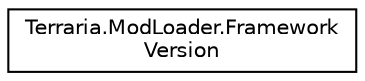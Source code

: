 digraph "Graphical Class Hierarchy"
{
 // LATEX_PDF_SIZE
  edge [fontname="Helvetica",fontsize="10",labelfontname="Helvetica",labelfontsize="10"];
  node [fontname="Helvetica",fontsize="10",shape=record];
  rankdir="LR";
  Node0 [label="Terraria.ModLoader.Framework\lVersion",height=0.2,width=0.4,color="black", fillcolor="white", style="filled",URL="$class_terraria_1_1_mod_loader_1_1_framework_version.html",tooltip=" "];
}
